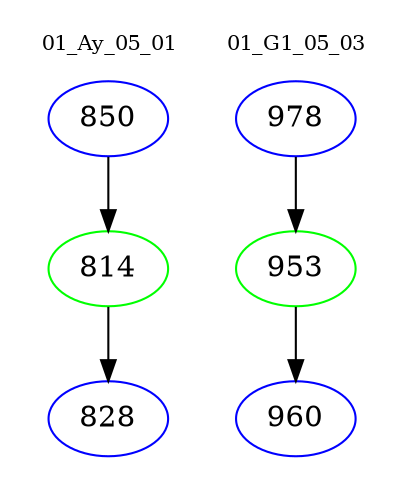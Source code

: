 digraph{
subgraph cluster_0 {
color = white
label = "01_Ay_05_01";
fontsize=10;
T0_850 [label="850", color="blue"]
T0_850 -> T0_814 [color="black"]
T0_814 [label="814", color="green"]
T0_814 -> T0_828 [color="black"]
T0_828 [label="828", color="blue"]
}
subgraph cluster_1 {
color = white
label = "01_G1_05_03";
fontsize=10;
T1_978 [label="978", color="blue"]
T1_978 -> T1_953 [color="black"]
T1_953 [label="953", color="green"]
T1_953 -> T1_960 [color="black"]
T1_960 [label="960", color="blue"]
}
}
